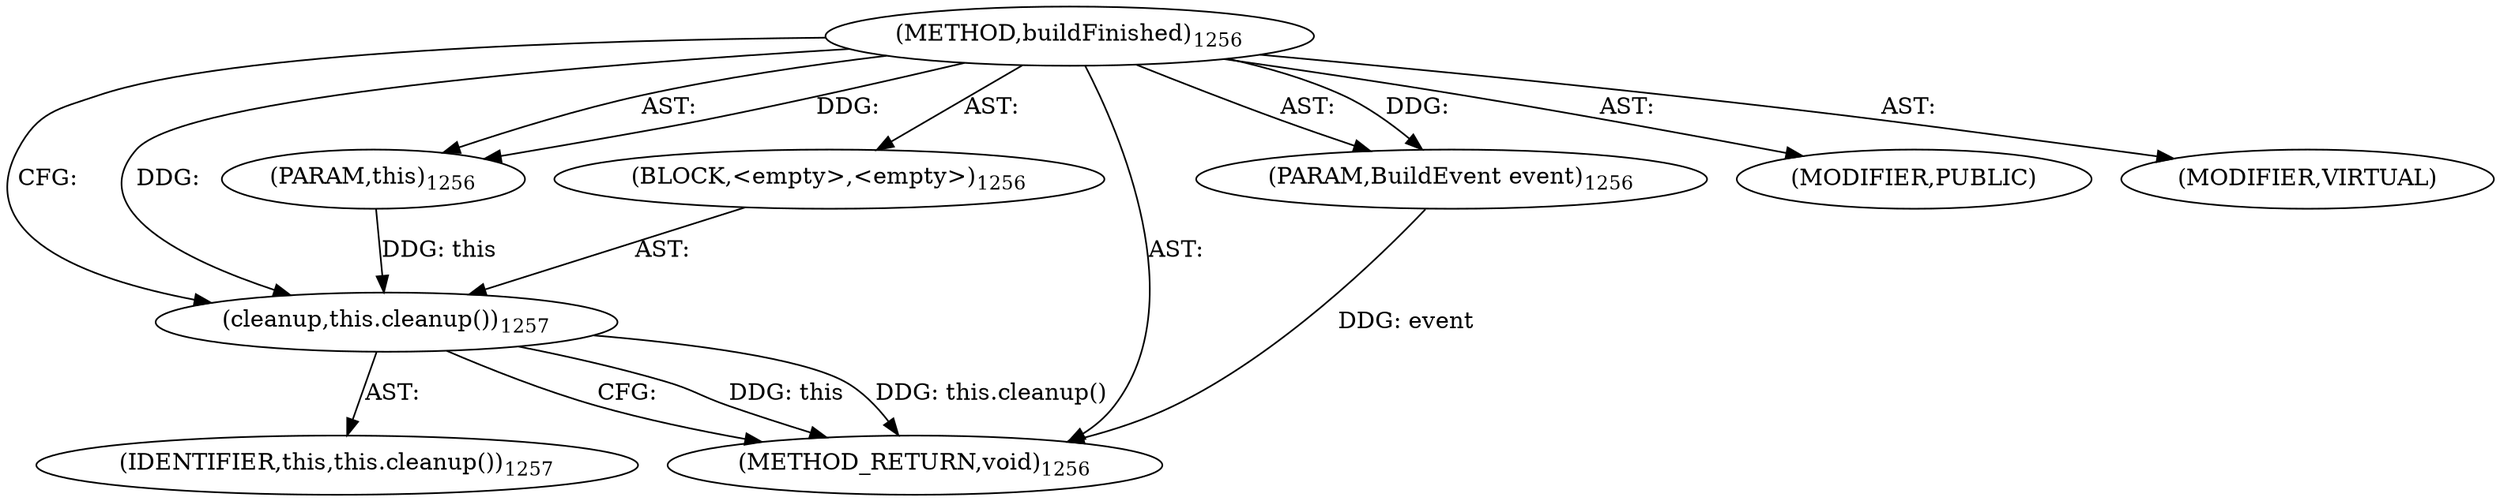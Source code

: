 digraph "buildFinished" {  
"111669149739" [label = <(METHOD,buildFinished)<SUB>1256</SUB>> ]
"115964117016" [label = <(PARAM,this)<SUB>1256</SUB>> ]
"115964117087" [label = <(PARAM,BuildEvent event)<SUB>1256</SUB>> ]
"25769803941" [label = <(BLOCK,&lt;empty&gt;,&lt;empty&gt;)<SUB>1256</SUB>> ]
"30064771702" [label = <(cleanup,this.cleanup())<SUB>1257</SUB>> ]
"68719476804" [label = <(IDENTIFIER,this,this.cleanup())<SUB>1257</SUB>> ]
"133143986283" [label = <(MODIFIER,PUBLIC)> ]
"133143986284" [label = <(MODIFIER,VIRTUAL)> ]
"128849018923" [label = <(METHOD_RETURN,void)<SUB>1256</SUB>> ]
  "111669149739" -> "115964117016"  [ label = "AST: "] 
  "111669149739" -> "115964117087"  [ label = "AST: "] 
  "111669149739" -> "25769803941"  [ label = "AST: "] 
  "111669149739" -> "133143986283"  [ label = "AST: "] 
  "111669149739" -> "133143986284"  [ label = "AST: "] 
  "111669149739" -> "128849018923"  [ label = "AST: "] 
  "25769803941" -> "30064771702"  [ label = "AST: "] 
  "30064771702" -> "68719476804"  [ label = "AST: "] 
  "30064771702" -> "128849018923"  [ label = "CFG: "] 
  "111669149739" -> "30064771702"  [ label = "CFG: "] 
  "115964117087" -> "128849018923"  [ label = "DDG: event"] 
  "30064771702" -> "128849018923"  [ label = "DDG: this"] 
  "30064771702" -> "128849018923"  [ label = "DDG: this.cleanup()"] 
  "111669149739" -> "115964117016"  [ label = "DDG: "] 
  "111669149739" -> "115964117087"  [ label = "DDG: "] 
  "115964117016" -> "30064771702"  [ label = "DDG: this"] 
  "111669149739" -> "30064771702"  [ label = "DDG: "] 
}
